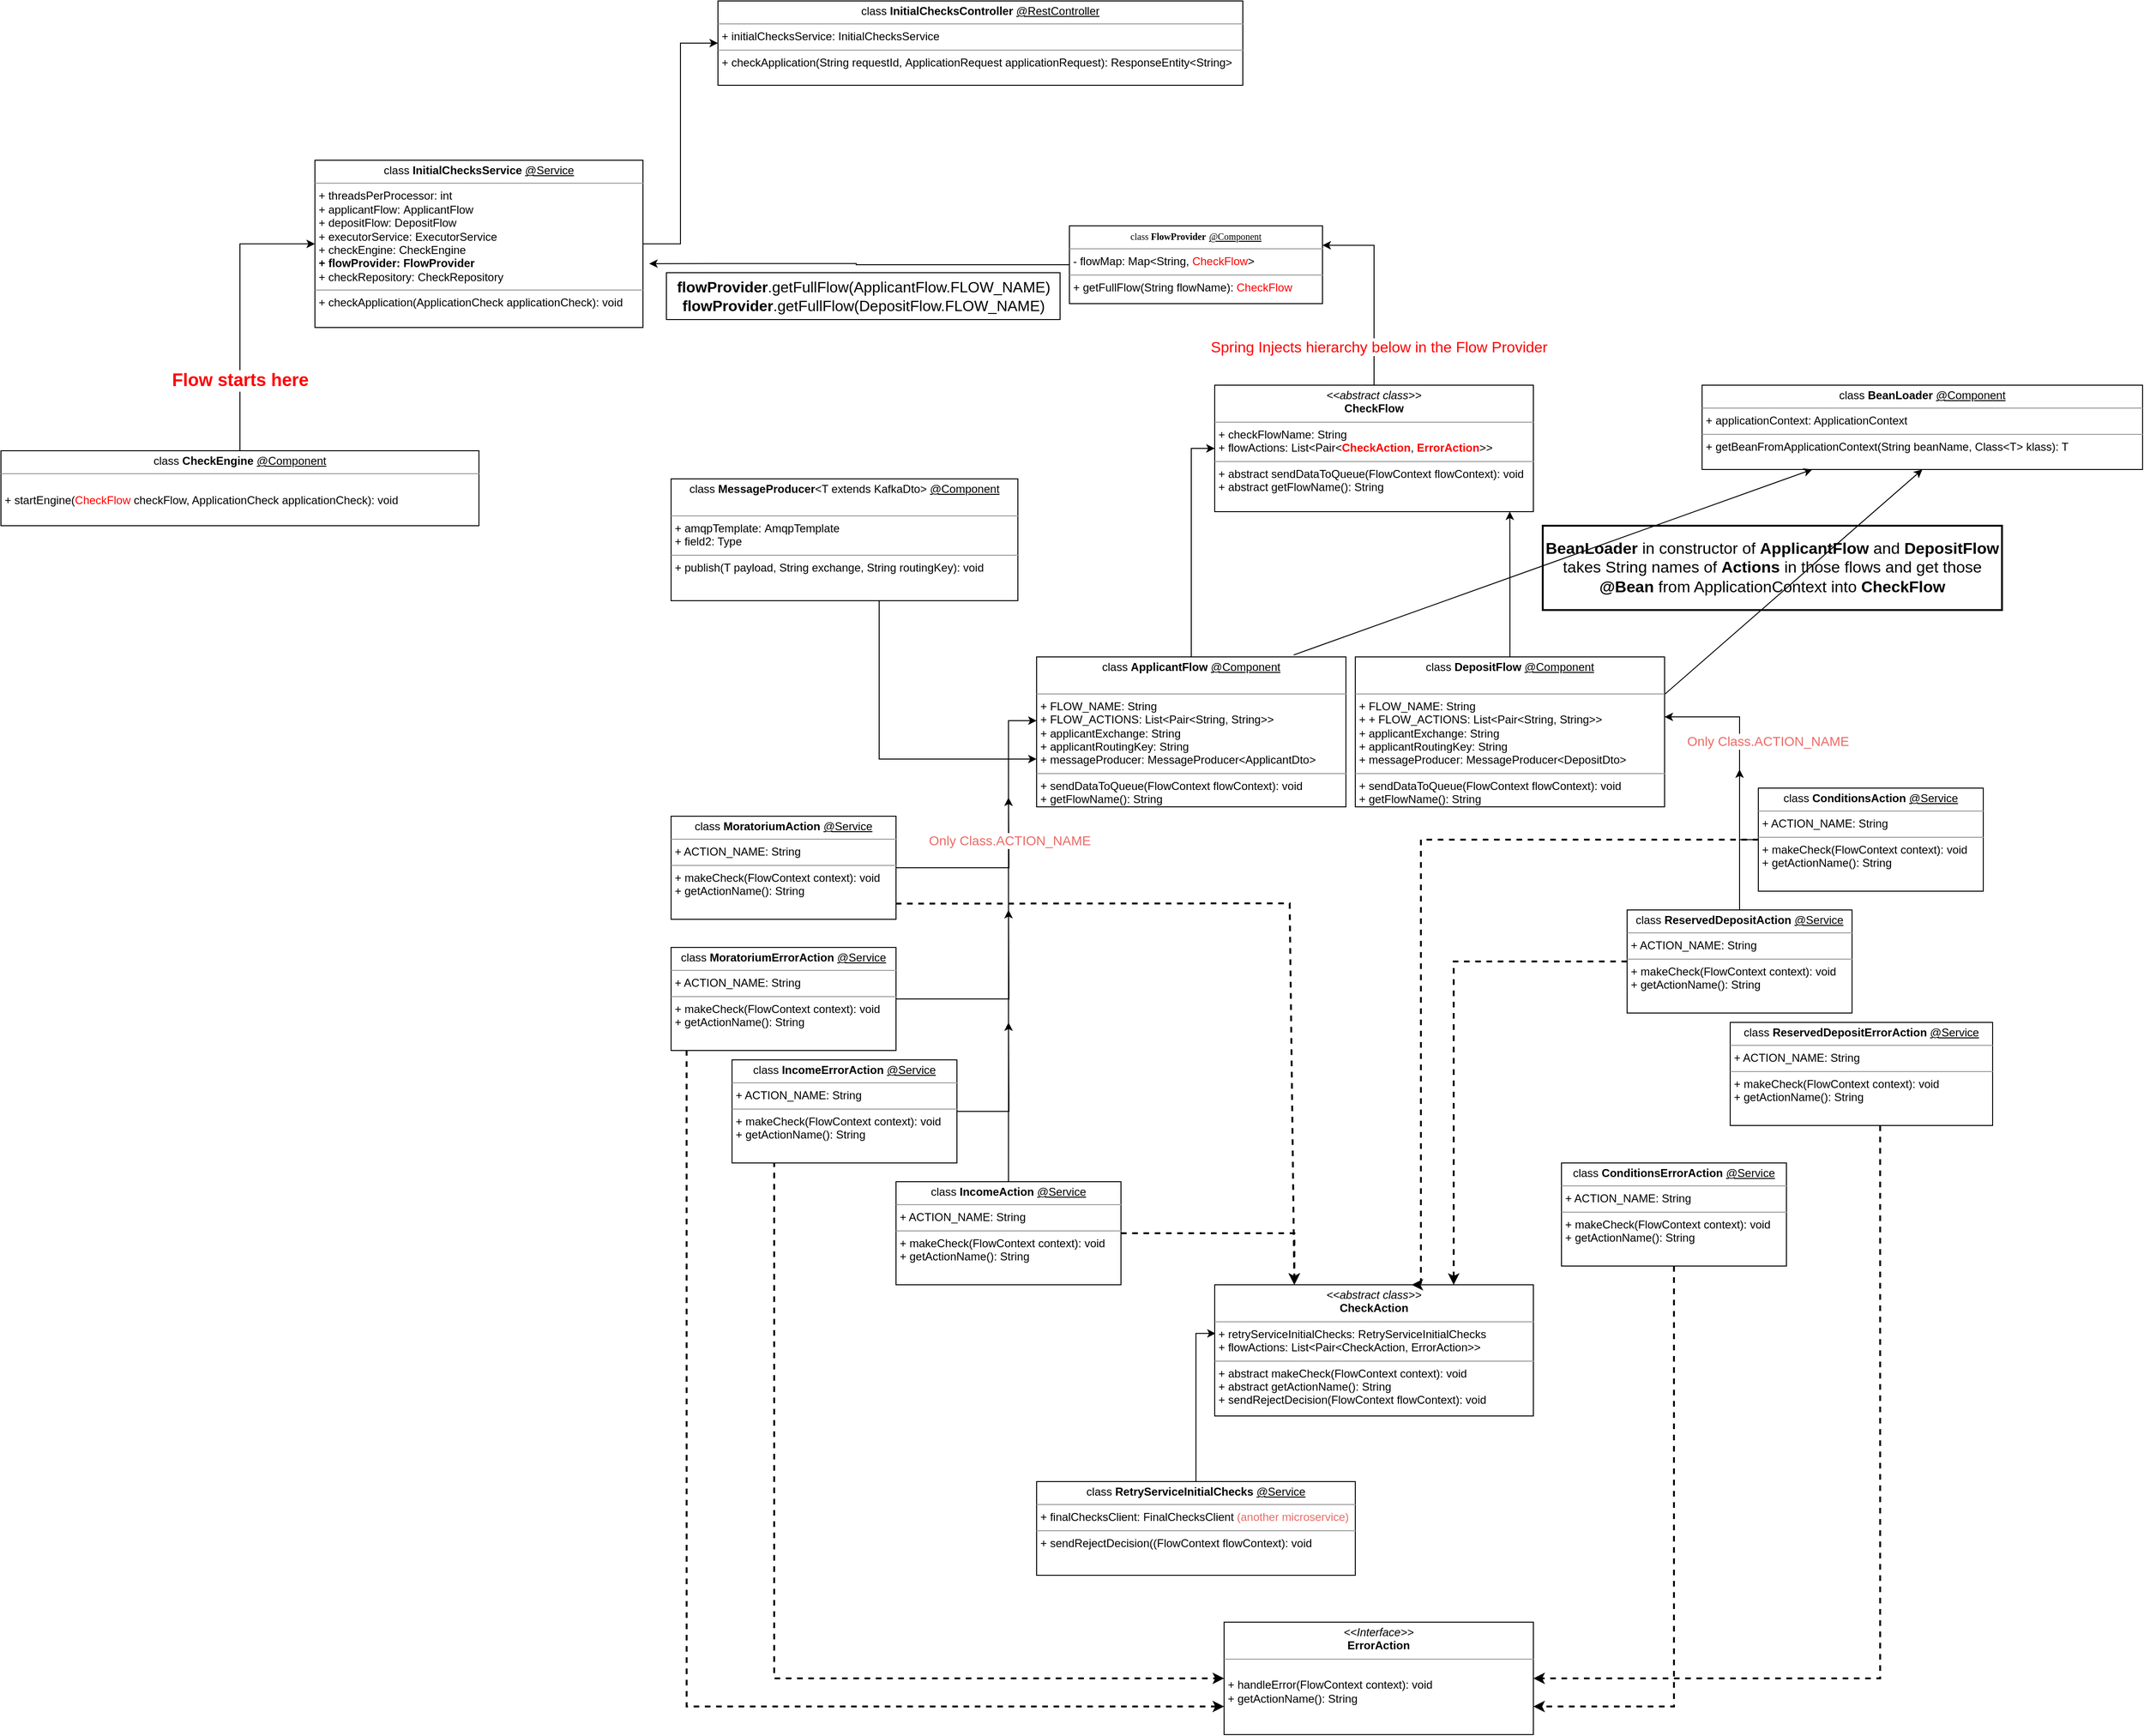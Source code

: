 <mxfile version="21.2.1" type="device">
  <diagram name="Page-1" id="c4acf3e9-155e-7222-9cf6-157b1a14988f">
    <mxGraphModel dx="4265" dy="2740" grid="1" gridSize="10" guides="1" tooltips="1" connect="1" arrows="1" fold="1" page="1" pageScale="1" pageWidth="850" pageHeight="1100" background="none" math="0" shadow="0">
      <root>
        <mxCell id="0" />
        <mxCell id="1" parent="0" />
        <mxCell id="yo9H0s0f9Wk73mWl-thI-4" style="edgeStyle=orthogonalEdgeStyle;rounded=0;orthogonalLoop=1;jettySize=auto;html=1;entryX=0.003;entryY=0.371;entryDx=0;entryDy=0;entryPerimeter=0;" edge="1" parent="1" source="5d2195bd80daf111-12" target="5d2195bd80daf111-20">
          <mxGeometry relative="1" as="geometry" />
        </mxCell>
        <mxCell id="5d2195bd80daf111-12" value="&lt;p style=&quot;margin:0px;margin-top:4px;text-align:center;&quot;&gt;class&amp;nbsp;&lt;b&gt;RetryServiceInitialChecks&lt;/b&gt;&amp;nbsp;&lt;u&gt;@Service&lt;/u&gt;&lt;/p&gt;&lt;hr size=&quot;1&quot;&gt;&lt;p style=&quot;margin:0px;margin-left:4px;&quot;&gt;+ finalChecksClient: FinalChecksClient &lt;font color=&quot;#ea6b66&quot;&gt;(another microservice)&lt;/font&gt;&lt;br&gt;&lt;/p&gt;&lt;hr size=&quot;1&quot;&gt;&lt;p style=&quot;margin:0px;margin-left:4px;&quot;&gt;+ sendRejectDecision((FlowContext flowContext): void&lt;br&gt;&lt;/p&gt;" style="verticalAlign=top;align=left;overflow=fill;fontSize=12;fontFamily=Helvetica;html=1;rounded=0;shadow=0;comic=0;labelBackgroundColor=none;strokeWidth=1" parent="1" vertex="1">
          <mxGeometry x="170" y="1180" width="340" height="100" as="geometry" />
        </mxCell>
        <mxCell id="yo9H0s0f9Wk73mWl-thI-32" style="edgeStyle=orthogonalEdgeStyle;rounded=0;orthogonalLoop=1;jettySize=auto;html=1;entryX=1;entryY=0.25;entryDx=0;entryDy=0;" edge="1" parent="1" source="5d2195bd80daf111-15" target="5d2195bd80daf111-18">
          <mxGeometry relative="1" as="geometry">
            <Array as="points">
              <mxPoint x="530" y="-139" />
            </Array>
          </mxGeometry>
        </mxCell>
        <mxCell id="yo9H0s0f9Wk73mWl-thI-33" value="&lt;font color=&quot;#ff0000&quot; style=&quot;font-size: 16px;&quot;&gt;Spring Injects&amp;nbsp;hierarchy below in the Flow Provider&lt;/font&gt;" style="edgeLabel;html=1;align=center;verticalAlign=middle;resizable=0;points=[];" vertex="1" connectable="0" parent="yo9H0s0f9Wk73mWl-thI-32">
          <mxGeometry x="-0.376" y="-3" relative="1" as="geometry">
            <mxPoint x="2" y="22" as="offset" />
          </mxGeometry>
        </mxCell>
        <mxCell id="5d2195bd80daf111-15" value="&lt;p style=&quot;margin:0px;margin-top:4px;text-align:center;&quot;&gt;&lt;i&gt;&amp;lt;&amp;lt;abstract class&amp;gt;&amp;gt;&lt;/i&gt;&lt;br&gt;&lt;b&gt;CheckFlow&lt;/b&gt;&lt;br&gt;&lt;/p&gt;&lt;hr size=&quot;1&quot;&gt;&lt;p style=&quot;margin:0px;margin-left:4px;&quot;&gt;+&amp;nbsp;checkFlowName: String&lt;br&gt;+&amp;nbsp;flowActions:&amp;nbsp;List&amp;lt;Pair&amp;lt;&lt;b&gt;&lt;font color=&quot;#ff0000&quot;&gt;CheckAction&lt;/font&gt;&lt;/b&gt;, &lt;b&gt;&lt;font color=&quot;#ff0000&quot;&gt;ErrorAction&lt;/font&gt;&lt;/b&gt;&amp;gt;&amp;gt;&lt;/p&gt;&lt;hr size=&quot;1&quot;&gt;&lt;p style=&quot;margin:0px;margin-left:4px;&quot;&gt;+ abstract sendDataToQueue(FlowContext flowContext): void&lt;br&gt;+ abstract getFlowName(): String&lt;/p&gt;" style="verticalAlign=top;align=left;overflow=fill;fontSize=12;fontFamily=Helvetica;html=1;rounded=0;shadow=0;comic=0;labelBackgroundColor=none;strokeWidth=1" parent="1" vertex="1">
          <mxGeometry x="360" y="10" width="340" height="135" as="geometry" />
        </mxCell>
        <mxCell id="yo9H0s0f9Wk73mWl-thI-56" style="edgeStyle=orthogonalEdgeStyle;rounded=0;orthogonalLoop=1;jettySize=auto;html=1;entryX=1.019;entryY=0.618;entryDx=0;entryDy=0;entryPerimeter=0;" edge="1" parent="1" source="5d2195bd80daf111-18" target="yo9H0s0f9Wk73mWl-thI-51">
          <mxGeometry relative="1" as="geometry" />
        </mxCell>
        <mxCell id="5d2195bd80daf111-18" value="&lt;p style=&quot;margin:0px;margin-top:4px;text-align:center;&quot;&gt;&lt;span style=&quot;border-color: var(--border-color); font-family: Verdana; font-size: 10px;&quot;&gt;class&amp;nbsp;&lt;/span&gt;&lt;b style=&quot;border-color: var(--border-color); font-family: Verdana; font-size: 10px;&quot;&gt;FlowProvider&lt;/b&gt;&amp;nbsp;&lt;u style=&quot;border-color: var(--border-color); font-family: Verdana; font-size: 10px;&quot;&gt;@Component&lt;/u&gt;&lt;br&gt;&lt;/p&gt;&lt;hr size=&quot;1&quot;&gt;&lt;p style=&quot;margin:0px;margin-left:4px;&quot;&gt;- flowMap: Map&amp;lt;String, &lt;font color=&quot;#ff0000&quot;&gt;CheckFlow&lt;/font&gt;&amp;gt;&lt;br&gt;&lt;/p&gt;&lt;hr size=&quot;1&quot;&gt;&lt;p style=&quot;margin:0px;margin-left:4px;&quot;&gt;+ getFullFlow(String flowName): &lt;font color=&quot;#ff0000&quot;&gt;CheckFlow&lt;/font&gt;&lt;br&gt;&lt;br&gt;&lt;/p&gt;" style="verticalAlign=top;align=left;overflow=fill;fontSize=12;fontFamily=Helvetica;html=1;rounded=0;shadow=0;comic=0;labelBackgroundColor=none;strokeWidth=1" parent="1" vertex="1">
          <mxGeometry x="205" y="-160" width="270" height="83" as="geometry" />
        </mxCell>
        <mxCell id="yo9H0s0f9Wk73mWl-thI-29" style="edgeStyle=orthogonalEdgeStyle;rounded=0;orthogonalLoop=1;jettySize=auto;html=1;entryX=0;entryY=0.5;entryDx=0;entryDy=0;" edge="1" parent="1" source="5d2195bd80daf111-19" target="5d2195bd80daf111-15">
          <mxGeometry relative="1" as="geometry" />
        </mxCell>
        <mxCell id="5d2195bd80daf111-19" value="&lt;p style=&quot;margin:0px;margin-top:4px;text-align:center;&quot;&gt;class&amp;nbsp;&lt;b&gt;ApplicantFlow&lt;/b&gt;&amp;nbsp;&lt;u&gt;@Component&lt;/u&gt;&lt;br&gt;&lt;br&gt;&lt;/p&gt;&lt;hr size=&quot;1&quot;&gt;&lt;p style=&quot;margin:0px;margin-left:4px;&quot;&gt;+ FLOW_NAME: String&lt;/p&gt;&lt;p style=&quot;margin:0px;margin-left:4px;&quot;&gt;+&amp;nbsp;FLOW_ACTIONS:&amp;nbsp;List&amp;lt;Pair&amp;lt;String, String&amp;gt;&amp;gt;&lt;br&gt;+ applicantExchange: String&lt;/p&gt;&lt;p style=&quot;margin:0px;margin-left:4px;&quot;&gt;+&amp;nbsp;applicantRoutingKey: String&lt;/p&gt;&lt;p style=&quot;margin:0px;margin-left:4px;&quot;&gt;+&amp;nbsp;messageProducer:&amp;nbsp;MessageProducer&amp;lt;ApplicantDto&amp;gt;&lt;/p&gt;&lt;hr size=&quot;1&quot;&gt;&lt;p style=&quot;margin:0px;margin-left:4px;&quot;&gt;+ sendDataToQueue(FlowContext flowContext): void&lt;br&gt;+ getFlowName(): String&lt;/p&gt;" style="verticalAlign=top;align=left;overflow=fill;fontSize=12;fontFamily=Helvetica;html=1;rounded=0;shadow=0;comic=0;labelBackgroundColor=none;strokeWidth=1" parent="1" vertex="1">
          <mxGeometry x="170" y="300" width="330" height="160" as="geometry" />
        </mxCell>
        <mxCell id="5d2195bd80daf111-20" value="&lt;p style=&quot;margin:0px;margin-top:4px;text-align:center;&quot;&gt;&lt;i&gt;&amp;lt;&amp;lt;abstract class&amp;gt;&amp;gt;&lt;/i&gt;&lt;br&gt;&lt;b&gt;CheckAction&lt;/b&gt;&lt;br&gt;&lt;/p&gt;&lt;hr size=&quot;1&quot;&gt;&lt;p style=&quot;margin:0px;margin-left:4px;&quot;&gt;+ retryServiceInitialChecks: RetryServiceInitialChecks&lt;br&gt;+ flowActions: List&amp;lt;Pair&amp;lt;CheckAction, ErrorAction&amp;gt;&amp;gt;&lt;/p&gt;&lt;hr size=&quot;1&quot;&gt;&lt;p style=&quot;margin:0px;margin-left:4px;&quot;&gt;+ abstract makeCheck(FlowContext context): void&lt;br&gt;+ abstract getActionName(): String&lt;/p&gt;&lt;p style=&quot;margin:0px;margin-left:4px;&quot;&gt;+&amp;nbsp;sendRejectDecision(FlowContext flowContext): void&lt;/p&gt;" style="verticalAlign=top;align=left;overflow=fill;fontSize=12;fontFamily=Helvetica;html=1;rounded=0;shadow=0;comic=0;labelBackgroundColor=none;strokeWidth=1" parent="1" vertex="1">
          <mxGeometry x="360" y="970" width="340" height="140" as="geometry" />
        </mxCell>
        <mxCell id="yo9H0s0f9Wk73mWl-thI-3" style="edgeStyle=orthogonalEdgeStyle;rounded=0;orthogonalLoop=1;jettySize=auto;html=1;entryX=0;entryY=0.681;entryDx=0;entryDy=0;entryPerimeter=0;exitX=0.6;exitY=0.992;exitDx=0;exitDy=0;exitPerimeter=0;" edge="1" parent="1" source="yo9H0s0f9Wk73mWl-thI-1" target="5d2195bd80daf111-19">
          <mxGeometry relative="1" as="geometry" />
        </mxCell>
        <mxCell id="yo9H0s0f9Wk73mWl-thI-1" value="&lt;p style=&quot;margin:0px;margin-top:4px;text-align:center;&quot;&gt;class&amp;nbsp;&lt;b&gt;MessageProducer&lt;/b&gt;&amp;lt;T extends KafkaDto&amp;gt; &lt;u&gt;@Component&lt;/u&gt;&lt;br&gt;&lt;br&gt;&lt;/p&gt;&lt;hr size=&quot;1&quot;&gt;&lt;p style=&quot;margin:0px;margin-left:4px;&quot;&gt;+ amqpTemplate:&amp;nbsp;AmqpTemplate&lt;br&gt;+ field2: Type&lt;/p&gt;&lt;hr size=&quot;1&quot;&gt;&lt;p style=&quot;margin:0px;margin-left:4px;&quot;&gt;+ publish(T payload, String exchange, String routingKey): void&lt;br&gt;&lt;/p&gt;" style="verticalAlign=top;align=left;overflow=fill;fontSize=12;fontFamily=Helvetica;html=1;rounded=0;shadow=0;comic=0;labelBackgroundColor=none;strokeWidth=1" vertex="1" parent="1">
          <mxGeometry x="-220" y="110" width="370" height="130" as="geometry" />
        </mxCell>
        <mxCell id="yo9H0s0f9Wk73mWl-thI-30" style="edgeStyle=orthogonalEdgeStyle;rounded=0;orthogonalLoop=1;jettySize=auto;html=1;entryX=0.926;entryY=0.999;entryDx=0;entryDy=0;entryPerimeter=0;" edge="1" parent="1" source="yo9H0s0f9Wk73mWl-thI-2" target="5d2195bd80daf111-15">
          <mxGeometry relative="1" as="geometry" />
        </mxCell>
        <mxCell id="yo9H0s0f9Wk73mWl-thI-2" value="&lt;p style=&quot;margin:0px;margin-top:4px;text-align:center;&quot;&gt;class&amp;nbsp;&lt;b&gt;DepositFlow&lt;/b&gt;&amp;nbsp;&lt;u&gt;@Component&lt;/u&gt;&lt;br&gt;&lt;br&gt;&lt;/p&gt;&lt;hr size=&quot;1&quot;&gt;&lt;p style=&quot;margin:0px;margin-left:4px;&quot;&gt;+ FLOW_NAME: String&lt;/p&gt;&lt;p style=&quot;margin:0px;margin-left:4px;&quot;&gt;+&amp;nbsp;+ FLOW_ACTIONS: List&amp;lt;Pair&amp;lt;String, String&amp;gt;&amp;gt;&lt;br&gt;+ applicantExchange: String&lt;/p&gt;&lt;p style=&quot;margin:0px;margin-left:4px;&quot;&gt;+&amp;nbsp;applicantRoutingKey: String&lt;/p&gt;&lt;p style=&quot;margin:0px;margin-left:4px;&quot;&gt;+&amp;nbsp;messageProducer:&amp;nbsp;MessageProducer&amp;lt;DepositDto&amp;gt;&lt;/p&gt;&lt;hr size=&quot;1&quot;&gt;&lt;p style=&quot;margin:0px;margin-left:4px;&quot;&gt;+ sendDataToQueue(FlowContext flowContext): void&lt;br&gt;+ getFlowName(): String&lt;/p&gt;" style="verticalAlign=top;align=left;overflow=fill;fontSize=12;fontFamily=Helvetica;html=1;rounded=0;shadow=0;comic=0;labelBackgroundColor=none;strokeWidth=1" vertex="1" parent="1">
          <mxGeometry x="510" y="300" width="330" height="160" as="geometry" />
        </mxCell>
        <mxCell id="yo9H0s0f9Wk73mWl-thI-18" style="edgeStyle=orthogonalEdgeStyle;rounded=0;orthogonalLoop=1;jettySize=auto;html=1;entryX=0;entryY=0.425;entryDx=0;entryDy=0;entryPerimeter=0;" edge="1" parent="1" source="yo9H0s0f9Wk73mWl-thI-5" target="5d2195bd80daf111-19">
          <mxGeometry relative="1" as="geometry" />
        </mxCell>
        <mxCell id="yo9H0s0f9Wk73mWl-thI-43" style="edgeStyle=orthogonalEdgeStyle;rounded=0;orthogonalLoop=1;jettySize=auto;html=1;entryX=0.25;entryY=0;entryDx=0;entryDy=0;dashed=1;strokeWidth=2;" edge="1" parent="1" source="yo9H0s0f9Wk73mWl-thI-5" target="5d2195bd80daf111-20">
          <mxGeometry relative="1" as="geometry" />
        </mxCell>
        <mxCell id="yo9H0s0f9Wk73mWl-thI-5" value="&lt;p style=&quot;margin:0px;margin-top:4px;text-align:center;&quot;&gt;class&amp;nbsp;&lt;b&gt;IncomeAction&lt;/b&gt;&amp;nbsp;&lt;u&gt;@Service&lt;/u&gt;&lt;/p&gt;&lt;hr size=&quot;1&quot;&gt;&lt;p style=&quot;margin:0px;margin-left:4px;&quot;&gt;+ ACTION_NAME: String&lt;br&gt;&lt;/p&gt;&lt;hr size=&quot;1&quot;&gt;&lt;p style=&quot;margin:0px;margin-left:4px;&quot;&gt;+&amp;nbsp;makeCheck&lt;span style=&quot;background-color: initial;&quot;&gt;(FlowContext context): void&lt;/span&gt;&lt;/p&gt;&lt;p style=&quot;margin:0px;margin-left:4px;&quot;&gt;&lt;span style=&quot;background-color: initial;&quot;&gt;+&amp;nbsp;&lt;/span&gt;getActionName(): String&lt;/p&gt;" style="verticalAlign=top;align=left;overflow=fill;fontSize=12;fontFamily=Helvetica;html=1;rounded=0;shadow=0;comic=0;labelBackgroundColor=none;strokeWidth=1" vertex="1" parent="1">
          <mxGeometry x="20" y="860" width="240" height="110" as="geometry" />
        </mxCell>
        <mxCell id="yo9H0s0f9Wk73mWl-thI-19" style="edgeStyle=orthogonalEdgeStyle;rounded=0;orthogonalLoop=1;jettySize=auto;html=1;" edge="1" parent="1" source="yo9H0s0f9Wk73mWl-thI-6">
          <mxGeometry relative="1" as="geometry">
            <mxPoint x="140" y="450" as="targetPoint" />
          </mxGeometry>
        </mxCell>
        <mxCell id="yo9H0s0f9Wk73mWl-thI-20" value="&lt;font style=&quot;font-size: 14px;&quot; color=&quot;#ea6b66&quot;&gt;Only Class.ACTION_NAME&lt;/font&gt;" style="edgeLabel;html=1;align=center;verticalAlign=middle;resizable=0;points=[];" vertex="1" connectable="0" parent="yo9H0s0f9Wk73mWl-thI-19">
          <mxGeometry x="0.366" y="3" relative="1" as="geometry">
            <mxPoint x="3" y="-16" as="offset" />
          </mxGeometry>
        </mxCell>
        <mxCell id="yo9H0s0f9Wk73mWl-thI-6" value="&lt;p style=&quot;margin:0px;margin-top:4px;text-align:center;&quot;&gt;class &lt;b&gt;MoratoriumAction&lt;/b&gt;&amp;nbsp;&lt;u&gt;@Service&lt;/u&gt;&lt;/p&gt;&lt;hr size=&quot;1&quot;&gt;&lt;p style=&quot;margin:0px;margin-left:4px;&quot;&gt;+ ACTION_NAME: String&lt;br&gt;&lt;/p&gt;&lt;hr size=&quot;1&quot;&gt;&lt;p style=&quot;margin:0px;margin-left:4px;&quot;&gt;+&amp;nbsp;makeCheck&lt;span style=&quot;background-color: initial;&quot;&gt;(FlowContext context): void&lt;/span&gt;&lt;/p&gt;&lt;p style=&quot;margin:0px;margin-left:4px;&quot;&gt;&lt;span style=&quot;background-color: initial;&quot;&gt;+&amp;nbsp;&lt;/span&gt;getActionName(): String&lt;/p&gt;" style="verticalAlign=top;align=left;overflow=fill;fontSize=12;fontFamily=Helvetica;html=1;rounded=0;shadow=0;comic=0;labelBackgroundColor=none;strokeWidth=1" vertex="1" parent="1">
          <mxGeometry x="-220" y="470" width="240" height="110" as="geometry" />
        </mxCell>
        <mxCell id="yo9H0s0f9Wk73mWl-thI-10" value="&lt;p style=&quot;margin:0px;margin-top:4px;text-align:center;&quot;&gt;class &lt;b&gt;BeanLoader&lt;/b&gt;&amp;nbsp;&lt;u&gt;@Component&lt;/u&gt;&lt;/p&gt;&lt;hr size=&quot;1&quot;&gt;&lt;p style=&quot;margin:0px;margin-left:4px;&quot;&gt;+ applicationContext: ApplicationContext&lt;br&gt;&lt;/p&gt;&lt;hr size=&quot;1&quot;&gt;&lt;p style=&quot;margin:0px;margin-left:4px;&quot;&gt;+ getBeanFromApplicationContext(String beanName, Class&amp;lt;T&amp;gt; klass): T&lt;br&gt;&lt;br&gt;&lt;/p&gt;" style="verticalAlign=top;align=left;overflow=fill;fontSize=12;fontFamily=Helvetica;html=1;rounded=0;shadow=0;comic=0;labelBackgroundColor=none;strokeWidth=1" vertex="1" parent="1">
          <mxGeometry x="880" y="10" width="470" height="90" as="geometry" />
        </mxCell>
        <mxCell id="yo9H0s0f9Wk73mWl-thI-13" style="edgeStyle=orthogonalEdgeStyle;rounded=0;orthogonalLoop=1;jettySize=auto;html=1;entryX=1;entryY=0.4;entryDx=0;entryDy=0;entryPerimeter=0;" edge="1" parent="1" source="yo9H0s0f9Wk73mWl-thI-11" target="yo9H0s0f9Wk73mWl-thI-2">
          <mxGeometry relative="1" as="geometry" />
        </mxCell>
        <mxCell id="yo9H0s0f9Wk73mWl-thI-15" value="&lt;font style=&quot;font-size: 14px;&quot; color=&quot;#ea6b66&quot;&gt;Only Class.ACTION_NAME&lt;/font&gt;" style="edgeLabel;html=1;align=center;verticalAlign=middle;resizable=0;points=[];" vertex="1" connectable="0" parent="yo9H0s0f9Wk73mWl-thI-13">
          <mxGeometry x="0.763" y="2" relative="1" as="geometry">
            <mxPoint x="76" y="24" as="offset" />
          </mxGeometry>
        </mxCell>
        <mxCell id="yo9H0s0f9Wk73mWl-thI-44" style="edgeStyle=orthogonalEdgeStyle;rounded=0;orthogonalLoop=1;jettySize=auto;html=1;entryX=0.75;entryY=0;entryDx=0;entryDy=0;dashed=1;strokeWidth=2;" edge="1" parent="1" source="yo9H0s0f9Wk73mWl-thI-11" target="5d2195bd80daf111-20">
          <mxGeometry relative="1" as="geometry" />
        </mxCell>
        <mxCell id="yo9H0s0f9Wk73mWl-thI-11" value="&lt;p style=&quot;margin:0px;margin-top:4px;text-align:center;&quot;&gt;class&amp;nbsp;&lt;b&gt;ReservedDepositAction&lt;/b&gt;&lt;span style=&quot;background-color: initial;&quot;&gt;&amp;nbsp;&lt;/span&gt;&lt;u style=&quot;background-color: initial;&quot;&gt;@Service&lt;/u&gt;&lt;/p&gt;&lt;hr size=&quot;1&quot;&gt;&lt;p style=&quot;margin:0px;margin-left:4px;&quot;&gt;+ ACTION_NAME: String&lt;br&gt;&lt;/p&gt;&lt;hr size=&quot;1&quot;&gt;&lt;p style=&quot;margin:0px;margin-left:4px;&quot;&gt;+&amp;nbsp;makeCheck&lt;span style=&quot;background-color: initial;&quot;&gt;(FlowContext context): void&lt;/span&gt;&lt;/p&gt;&lt;p style=&quot;margin:0px;margin-left:4px;&quot;&gt;&lt;span style=&quot;background-color: initial;&quot;&gt;+&amp;nbsp;&lt;/span&gt;getActionName(): String&lt;/p&gt;" style="verticalAlign=top;align=left;overflow=fill;fontSize=12;fontFamily=Helvetica;html=1;rounded=0;shadow=0;comic=0;labelBackgroundColor=none;strokeWidth=1" vertex="1" parent="1">
          <mxGeometry x="800" y="570" width="240" height="110" as="geometry" />
        </mxCell>
        <mxCell id="yo9H0s0f9Wk73mWl-thI-14" style="edgeStyle=orthogonalEdgeStyle;rounded=0;orthogonalLoop=1;jettySize=auto;html=1;" edge="1" parent="1" source="yo9H0s0f9Wk73mWl-thI-12">
          <mxGeometry relative="1" as="geometry">
            <mxPoint x="920" y="420" as="targetPoint" />
          </mxGeometry>
        </mxCell>
        <mxCell id="yo9H0s0f9Wk73mWl-thI-45" style="edgeStyle=orthogonalEdgeStyle;rounded=0;orthogonalLoop=1;jettySize=auto;html=1;entryX=0.618;entryY=0;entryDx=0;entryDy=0;entryPerimeter=0;dashed=1;strokeWidth=2;" edge="1" parent="1" source="yo9H0s0f9Wk73mWl-thI-12" target="5d2195bd80daf111-20">
          <mxGeometry relative="1" as="geometry">
            <Array as="points">
              <mxPoint x="580" y="495" />
              <mxPoint x="580" y="970" />
            </Array>
          </mxGeometry>
        </mxCell>
        <mxCell id="yo9H0s0f9Wk73mWl-thI-12" value="&lt;p style=&quot;margin:0px;margin-top:4px;text-align:center;&quot;&gt;class&amp;nbsp;&lt;b&gt;ConditionsAction&lt;/b&gt;&lt;span style=&quot;background-color: initial;&quot;&gt;&amp;nbsp;&lt;/span&gt;&lt;u style=&quot;background-color: initial;&quot;&gt;@Service&lt;/u&gt;&lt;/p&gt;&lt;hr size=&quot;1&quot;&gt;&lt;p style=&quot;margin:0px;margin-left:4px;&quot;&gt;+ ACTION_NAME: String&lt;br&gt;&lt;/p&gt;&lt;hr size=&quot;1&quot;&gt;&lt;p style=&quot;margin:0px;margin-left:4px;&quot;&gt;+&amp;nbsp;makeCheck&lt;span style=&quot;background-color: initial;&quot;&gt;(FlowContext context): void&lt;/span&gt;&lt;/p&gt;&lt;p style=&quot;margin:0px;margin-left:4px;&quot;&gt;&lt;span style=&quot;background-color: initial;&quot;&gt;+&amp;nbsp;&lt;/span&gt;getActionName(): String&lt;/p&gt;" style="verticalAlign=top;align=left;overflow=fill;fontSize=12;fontFamily=Helvetica;html=1;rounded=0;shadow=0;comic=0;labelBackgroundColor=none;strokeWidth=1" vertex="1" parent="1">
          <mxGeometry x="940" y="440" width="240" height="110" as="geometry" />
        </mxCell>
        <mxCell id="yo9H0s0f9Wk73mWl-thI-35" style="edgeStyle=orthogonalEdgeStyle;rounded=0;orthogonalLoop=1;jettySize=auto;html=1;" edge="1" parent="1" source="yo9H0s0f9Wk73mWl-thI-21">
          <mxGeometry relative="1" as="geometry">
            <mxPoint x="140" y="570" as="targetPoint" />
          </mxGeometry>
        </mxCell>
        <mxCell id="yo9H0s0f9Wk73mWl-thI-50" style="edgeStyle=orthogonalEdgeStyle;rounded=0;orthogonalLoop=1;jettySize=auto;html=1;entryX=0;entryY=0.75;entryDx=0;entryDy=0;exitX=0.069;exitY=0.995;exitDx=0;exitDy=0;exitPerimeter=0;dashed=1;strokeWidth=2;" edge="1" parent="1" source="yo9H0s0f9Wk73mWl-thI-21" target="yo9H0s0f9Wk73mWl-thI-46">
          <mxGeometry relative="1" as="geometry" />
        </mxCell>
        <mxCell id="yo9H0s0f9Wk73mWl-thI-21" value="&lt;p style=&quot;margin:0px;margin-top:4px;text-align:center;&quot;&gt;class &lt;b&gt;MoratoriumErrorAction&lt;/b&gt;&amp;nbsp;&lt;u&gt;@Service&lt;/u&gt;&lt;/p&gt;&lt;hr size=&quot;1&quot;&gt;&lt;p style=&quot;margin:0px;margin-left:4px;&quot;&gt;+ ACTION_NAME: String&lt;br&gt;&lt;/p&gt;&lt;hr size=&quot;1&quot;&gt;&lt;p style=&quot;margin:0px;margin-left:4px;&quot;&gt;+&amp;nbsp;makeCheck&lt;span style=&quot;background-color: initial;&quot;&gt;(FlowContext context): void&lt;/span&gt;&lt;/p&gt;&lt;p style=&quot;margin:0px;margin-left:4px;&quot;&gt;&lt;span style=&quot;background-color: initial;&quot;&gt;+&amp;nbsp;&lt;/span&gt;getActionName(): String&lt;/p&gt;" style="verticalAlign=top;align=left;overflow=fill;fontSize=12;fontFamily=Helvetica;html=1;rounded=0;shadow=0;comic=0;labelBackgroundColor=none;strokeWidth=1" vertex="1" parent="1">
          <mxGeometry x="-220" y="610" width="240" height="110" as="geometry" />
        </mxCell>
        <mxCell id="yo9H0s0f9Wk73mWl-thI-36" style="edgeStyle=orthogonalEdgeStyle;rounded=0;orthogonalLoop=1;jettySize=auto;html=1;" edge="1" parent="1" source="yo9H0s0f9Wk73mWl-thI-22">
          <mxGeometry relative="1" as="geometry">
            <mxPoint x="140" y="690" as="targetPoint" />
          </mxGeometry>
        </mxCell>
        <mxCell id="yo9H0s0f9Wk73mWl-thI-49" style="edgeStyle=orthogonalEdgeStyle;rounded=0;orthogonalLoop=1;jettySize=auto;html=1;entryX=0;entryY=0.5;entryDx=0;entryDy=0;exitX=0.183;exitY=0.995;exitDx=0;exitDy=0;exitPerimeter=0;dashed=1;strokeWidth=2;" edge="1" parent="1" source="yo9H0s0f9Wk73mWl-thI-22" target="yo9H0s0f9Wk73mWl-thI-46">
          <mxGeometry relative="1" as="geometry">
            <mxPoint x="-110" y="910" as="sourcePoint" />
            <Array as="points">
              <mxPoint x="-110" y="1390" />
            </Array>
          </mxGeometry>
        </mxCell>
        <mxCell id="yo9H0s0f9Wk73mWl-thI-22" value="&lt;p style=&quot;margin:0px;margin-top:4px;text-align:center;&quot;&gt;class &lt;b&gt;IncomeErrorAction&lt;/b&gt;&amp;nbsp;&lt;u&gt;@Service&lt;/u&gt;&lt;/p&gt;&lt;hr size=&quot;1&quot;&gt;&lt;p style=&quot;margin:0px;margin-left:4px;&quot;&gt;+ ACTION_NAME: String&lt;br&gt;&lt;/p&gt;&lt;hr size=&quot;1&quot;&gt;&lt;p style=&quot;margin:0px;margin-left:4px;&quot;&gt;+&amp;nbsp;makeCheck&lt;span style=&quot;background-color: initial;&quot;&gt;(FlowContext context): void&lt;/span&gt;&lt;/p&gt;&lt;p style=&quot;margin:0px;margin-left:4px;&quot;&gt;&lt;span style=&quot;background-color: initial;&quot;&gt;+&amp;nbsp;&lt;/span&gt;getActionName(): String&lt;/p&gt;" style="verticalAlign=top;align=left;overflow=fill;fontSize=12;fontFamily=Helvetica;html=1;rounded=0;shadow=0;comic=0;labelBackgroundColor=none;strokeWidth=1" vertex="1" parent="1">
          <mxGeometry x="-155" y="730" width="240" height="110" as="geometry" />
        </mxCell>
        <mxCell id="yo9H0s0f9Wk73mWl-thI-25" value="" style="endArrow=classic;html=1;rounded=0;entryX=0.25;entryY=0;entryDx=0;entryDy=0;dashed=1;exitX=0.999;exitY=0.848;exitDx=0;exitDy=0;exitPerimeter=0;strokeWidth=2;" edge="1" parent="1" source="yo9H0s0f9Wk73mWl-thI-6" target="5d2195bd80daf111-20">
          <mxGeometry width="50" height="50" relative="1" as="geometry">
            <mxPoint x="30" y="560" as="sourcePoint" />
            <mxPoint x="10" y="630" as="targetPoint" />
            <Array as="points">
              <mxPoint x="440" y="563" />
            </Array>
          </mxGeometry>
        </mxCell>
        <mxCell id="yo9H0s0f9Wk73mWl-thI-48" style="edgeStyle=orthogonalEdgeStyle;rounded=0;orthogonalLoop=1;jettySize=auto;html=1;entryX=1;entryY=0.5;entryDx=0;entryDy=0;dashed=1;strokeWidth=2;" edge="1" parent="1" source="yo9H0s0f9Wk73mWl-thI-39" target="yo9H0s0f9Wk73mWl-thI-46">
          <mxGeometry relative="1" as="geometry">
            <Array as="points">
              <mxPoint x="1070" y="1390" />
            </Array>
          </mxGeometry>
        </mxCell>
        <mxCell id="yo9H0s0f9Wk73mWl-thI-39" value="&lt;p style=&quot;margin:0px;margin-top:4px;text-align:center;&quot;&gt;class&amp;nbsp;&lt;span style=&quot;background-color: initial;&quot;&gt;&lt;b&gt;ReservedDepositErrorAction&lt;/b&gt;&amp;nbsp;&lt;/span&gt;&lt;u style=&quot;background-color: initial;&quot;&gt;@Service&lt;/u&gt;&lt;/p&gt;&lt;hr size=&quot;1&quot;&gt;&lt;p style=&quot;margin:0px;margin-left:4px;&quot;&gt;+ ACTION_NAME: String&lt;br&gt;&lt;/p&gt;&lt;hr size=&quot;1&quot;&gt;&lt;p style=&quot;margin:0px;margin-left:4px;&quot;&gt;+&amp;nbsp;makeCheck&lt;span style=&quot;background-color: initial;&quot;&gt;(FlowContext context): void&lt;/span&gt;&lt;/p&gt;&lt;p style=&quot;margin:0px;margin-left:4px;&quot;&gt;&lt;span style=&quot;background-color: initial;&quot;&gt;+&amp;nbsp;&lt;/span&gt;getActionName(): String&lt;/p&gt;" style="verticalAlign=top;align=left;overflow=fill;fontSize=12;fontFamily=Helvetica;html=1;rounded=0;shadow=0;comic=0;labelBackgroundColor=none;strokeWidth=1" vertex="1" parent="1">
          <mxGeometry x="910" y="690" width="280" height="110" as="geometry" />
        </mxCell>
        <mxCell id="yo9H0s0f9Wk73mWl-thI-47" style="edgeStyle=orthogonalEdgeStyle;rounded=0;orthogonalLoop=1;jettySize=auto;html=1;exitX=0.5;exitY=1;exitDx=0;exitDy=0;entryX=1;entryY=0.75;entryDx=0;entryDy=0;dashed=1;strokeWidth=2;" edge="1" parent="1" source="yo9H0s0f9Wk73mWl-thI-40" target="yo9H0s0f9Wk73mWl-thI-46">
          <mxGeometry relative="1" as="geometry">
            <mxPoint x="850" y="1420" as="targetPoint" />
          </mxGeometry>
        </mxCell>
        <mxCell id="yo9H0s0f9Wk73mWl-thI-40" value="&lt;p style=&quot;margin:0px;margin-top:4px;text-align:center;&quot;&gt;class&amp;nbsp;&lt;span style=&quot;background-color: initial;&quot;&gt;&lt;b&gt;ConditionsErrorAction&lt;/b&gt;&amp;nbsp;&lt;/span&gt;&lt;u style=&quot;background-color: initial;&quot;&gt;@Service&lt;/u&gt;&lt;/p&gt;&lt;hr size=&quot;1&quot;&gt;&lt;p style=&quot;margin:0px;margin-left:4px;&quot;&gt;+ ACTION_NAME: String&lt;br&gt;&lt;/p&gt;&lt;hr size=&quot;1&quot;&gt;&lt;p style=&quot;margin:0px;margin-left:4px;&quot;&gt;+&amp;nbsp;makeCheck&lt;span style=&quot;background-color: initial;&quot;&gt;(FlowContext context): void&lt;/span&gt;&lt;/p&gt;&lt;p style=&quot;margin:0px;margin-left:4px;&quot;&gt;&lt;span style=&quot;background-color: initial;&quot;&gt;+&amp;nbsp;&lt;/span&gt;getActionName(): String&lt;/p&gt;" style="verticalAlign=top;align=left;overflow=fill;fontSize=12;fontFamily=Helvetica;html=1;rounded=0;shadow=0;comic=0;labelBackgroundColor=none;strokeWidth=1" vertex="1" parent="1">
          <mxGeometry x="730" y="840" width="240" height="110" as="geometry" />
        </mxCell>
        <mxCell id="yo9H0s0f9Wk73mWl-thI-46" value="&lt;p style=&quot;margin:0px;margin-top:4px;text-align:center;&quot;&gt;&lt;i&gt;&amp;lt;&amp;lt;Interface&amp;gt;&amp;gt;&lt;/i&gt;&lt;br&gt;&lt;b&gt;ErrorAction&lt;/b&gt;&lt;/p&gt;&lt;hr size=&quot;1&quot;&gt;&lt;p style=&quot;margin:0px;margin-left:4px;&quot;&gt;&lt;br&gt;&lt;/p&gt;&lt;p style=&quot;margin:0px;margin-left:4px;&quot;&gt;+ handleError(FlowContext context): void&lt;br&gt;+ getActionName(): String&lt;/p&gt;" style="verticalAlign=top;align=left;overflow=fill;fontSize=12;fontFamily=Helvetica;html=1;rounded=0;shadow=0;comic=0;labelBackgroundColor=none;strokeWidth=1" vertex="1" parent="1">
          <mxGeometry x="370" y="1330" width="330" height="120" as="geometry" />
        </mxCell>
        <mxCell id="yo9H0s0f9Wk73mWl-thI-62" style="edgeStyle=orthogonalEdgeStyle;rounded=0;orthogonalLoop=1;jettySize=auto;html=1;entryX=0;entryY=0.5;entryDx=0;entryDy=0;" edge="1" parent="1" source="yo9H0s0f9Wk73mWl-thI-51" target="yo9H0s0f9Wk73mWl-thI-61">
          <mxGeometry relative="1" as="geometry" />
        </mxCell>
        <mxCell id="yo9H0s0f9Wk73mWl-thI-51" value="&lt;p style=&quot;margin:0px;margin-top:4px;text-align:center;&quot;&gt;class&amp;nbsp;&lt;b&gt;InitialChecksService&lt;/b&gt;&lt;span style=&quot;background-color: initial;&quot;&gt;&amp;nbsp;&lt;/span&gt;&lt;u style=&quot;background-color: initial;&quot;&gt;@Service&lt;/u&gt;&lt;/p&gt;&lt;hr size=&quot;1&quot;&gt;&lt;p style=&quot;margin:0px;margin-left:4px;&quot;&gt;+&amp;nbsp;threadsPerProcessor&lt;span style=&quot;background-color: initial;&quot;&gt;: int&lt;/span&gt;&lt;/p&gt;&lt;p style=&quot;margin:0px;margin-left:4px;&quot;&gt;+&amp;nbsp;applicantFlow&lt;span style=&quot;background-color: initial;&quot;&gt;:&amp;nbsp;&lt;/span&gt;ApplicantFlow&lt;/p&gt;&lt;p style=&quot;margin:0px;margin-left:4px;&quot;&gt;+&amp;nbsp;depositFlow:&amp;nbsp;DepositFlow&lt;/p&gt;&lt;p style=&quot;margin:0px;margin-left:4px;&quot;&gt;+&amp;nbsp;executorService:&amp;nbsp;ExecutorService&lt;/p&gt;&lt;p style=&quot;margin:0px;margin-left:4px;&quot;&gt;+&amp;nbsp;checkEngine: CheckEngine&lt;/p&gt;&lt;p style=&quot;margin:0px;margin-left:4px;&quot;&gt;&lt;b&gt;+&amp;nbsp;flowProvider:&amp;nbsp;FlowProvider&lt;/b&gt;&lt;/p&gt;&lt;p style=&quot;margin:0px;margin-left:4px;&quot;&gt;+&amp;nbsp;checkRepository:&amp;nbsp;CheckRepository&lt;/p&gt;&lt;hr size=&quot;1&quot;&gt;&lt;p style=&quot;margin:0px;margin-left:4px;&quot;&gt;+ checkApplication(ApplicationCheck applicationCheck&lt;span style=&quot;background-color: initial;&quot;&gt;): void&lt;/span&gt;&lt;/p&gt;" style="verticalAlign=top;align=left;overflow=fill;fontSize=12;fontFamily=Helvetica;html=1;rounded=0;shadow=0;comic=0;labelBackgroundColor=none;strokeWidth=1" vertex="1" parent="1">
          <mxGeometry x="-600" y="-230" width="350" height="178.5" as="geometry" />
        </mxCell>
        <mxCell id="yo9H0s0f9Wk73mWl-thI-52" value="" style="endArrow=classic;html=1;rounded=0;entryX=0.25;entryY=1;entryDx=0;entryDy=0;exitX=0.831;exitY=-0.013;exitDx=0;exitDy=0;exitPerimeter=0;" edge="1" parent="1" source="5d2195bd80daf111-19" target="yo9H0s0f9Wk73mWl-thI-10">
          <mxGeometry width="50" height="50" relative="1" as="geometry">
            <mxPoint x="610" y="170" as="sourcePoint" />
            <mxPoint x="660" y="120" as="targetPoint" />
          </mxGeometry>
        </mxCell>
        <mxCell id="yo9H0s0f9Wk73mWl-thI-53" value="" style="endArrow=classic;html=1;rounded=0;entryX=0.5;entryY=1;entryDx=0;entryDy=0;exitX=1;exitY=0.25;exitDx=0;exitDy=0;" edge="1" parent="1" source="yo9H0s0f9Wk73mWl-thI-2" target="yo9H0s0f9Wk73mWl-thI-10">
          <mxGeometry width="50" height="50" relative="1" as="geometry">
            <mxPoint x="930" y="250" as="sourcePoint" />
            <mxPoint x="980" y="200" as="targetPoint" />
          </mxGeometry>
        </mxCell>
        <mxCell id="yo9H0s0f9Wk73mWl-thI-54" value="&lt;font style=&quot;font-size: 17px;&quot;&gt;&lt;b&gt;BeanLoader&lt;/b&gt; in constructor of &lt;b&gt;ApplicantFlow&lt;/b&gt; and &lt;b&gt;DepositFlow&lt;/b&gt; takes String names of &lt;b&gt;Actions&lt;/b&gt; in those flows and get those &lt;b&gt;@Bean&lt;/b&gt; from ApplicationContext into &lt;b&gt;CheckFlow&lt;/b&gt;&lt;/font&gt;" style="text;html=1;strokeColor=default;fillColor=none;align=center;verticalAlign=middle;whiteSpace=wrap;rounded=0;strokeWidth=2;perimeterSpacing=0;" vertex="1" parent="1">
          <mxGeometry x="710" y="160" width="490" height="90" as="geometry" />
        </mxCell>
        <mxCell id="yo9H0s0f9Wk73mWl-thI-58" style="edgeStyle=orthogonalEdgeStyle;rounded=0;orthogonalLoop=1;jettySize=auto;html=1;entryX=0;entryY=0.5;entryDx=0;entryDy=0;" edge="1" parent="1" source="yo9H0s0f9Wk73mWl-thI-57" target="yo9H0s0f9Wk73mWl-thI-51">
          <mxGeometry relative="1" as="geometry" />
        </mxCell>
        <mxCell id="yo9H0s0f9Wk73mWl-thI-60" value="&lt;b&gt;&lt;font color=&quot;#ff0000&quot; style=&quot;font-size: 19px;&quot;&gt;Flow starts here&lt;/font&gt;&lt;/b&gt;" style="edgeLabel;html=1;align=center;verticalAlign=middle;resizable=0;points=[];" vertex="1" connectable="0" parent="yo9H0s0f9Wk73mWl-thI-58">
          <mxGeometry x="-0.507" relative="1" as="geometry">
            <mxPoint y="-1" as="offset" />
          </mxGeometry>
        </mxCell>
        <mxCell id="yo9H0s0f9Wk73mWl-thI-57" value="&lt;p style=&quot;margin:0px;margin-top:4px;text-align:center;&quot;&gt;class &lt;b&gt;CheckEngine&lt;/b&gt;&amp;nbsp;&lt;u&gt;@Component&lt;/u&gt;&lt;/p&gt;&lt;hr size=&quot;1&quot;&gt;&lt;p style=&quot;margin:0px;margin-left:4px;&quot;&gt;&lt;br&gt;&lt;/p&gt;&lt;p style=&quot;margin:0px;margin-left:4px;&quot;&gt;+&amp;nbsp;startEngine(&lt;font color=&quot;#ff0000&quot;&gt;CheckFlow&lt;/font&gt; checkFlow, ApplicationCheck applicationCheck)&lt;span style=&quot;background-color: initial;&quot;&gt;: void&lt;/span&gt;&lt;/p&gt;" style="verticalAlign=top;align=left;overflow=fill;fontSize=12;fontFamily=Helvetica;html=1;rounded=0;shadow=0;comic=0;labelBackgroundColor=none;strokeWidth=1" vertex="1" parent="1">
          <mxGeometry x="-935" y="80" width="510" height="80" as="geometry" />
        </mxCell>
        <mxCell id="yo9H0s0f9Wk73mWl-thI-61" value="&lt;p style=&quot;margin:0px;margin-top:4px;text-align:center;&quot;&gt;class&amp;nbsp;&lt;b&gt;InitialChecksController&lt;/b&gt;&lt;span style=&quot;background-color: initial;&quot;&gt;&amp;nbsp;&lt;/span&gt;&lt;u&gt;&lt;span style=&quot;background-color: initial;&quot;&gt;@&lt;/span&gt;RestController&lt;/u&gt;&lt;/p&gt;&lt;hr size=&quot;1&quot;&gt;&lt;p style=&quot;margin:0px;margin-left:4px;&quot;&gt;+&amp;nbsp;initialChecksService:&amp;nbsp;InitialChecksService&lt;/p&gt;&lt;hr size=&quot;1&quot;&gt;&lt;p style=&quot;margin:0px;margin-left:4px;&quot;&gt;+&amp;nbsp;checkApplication&lt;span style=&quot;background-color: initial;&quot;&gt;(&lt;/span&gt;String requestId,&amp;nbsp;ApplicationRequest applicationRequest&lt;span style=&quot;background-color: initial;&quot;&gt;): ResponseEntity&amp;lt;String&amp;gt;&lt;/span&gt;&lt;/p&gt;" style="verticalAlign=top;align=left;overflow=fill;fontSize=12;fontFamily=Helvetica;html=1;rounded=0;shadow=0;comic=0;labelBackgroundColor=none;strokeWidth=1" vertex="1" parent="1">
          <mxGeometry x="-170" y="-400" width="560" height="90" as="geometry" />
        </mxCell>
        <mxCell id="yo9H0s0f9Wk73mWl-thI-63" value="&lt;font style=&quot;font-size: 16px;&quot;&gt;&lt;b&gt;flowProvider&lt;/b&gt;.getFullFlow(ApplicantFlow.FLOW_NAME)&lt;br&gt;&lt;b&gt;flowProvider&lt;/b&gt;.getFullFlow(DepositFlow.FLOW_NAME)&lt;/font&gt;" style="text;html=1;align=center;verticalAlign=middle;resizable=0;points=[];autosize=1;strokeColor=default;fillColor=none;" vertex="1" parent="1">
          <mxGeometry x="-225" y="-110" width="420" height="50" as="geometry" />
        </mxCell>
      </root>
    </mxGraphModel>
  </diagram>
</mxfile>
